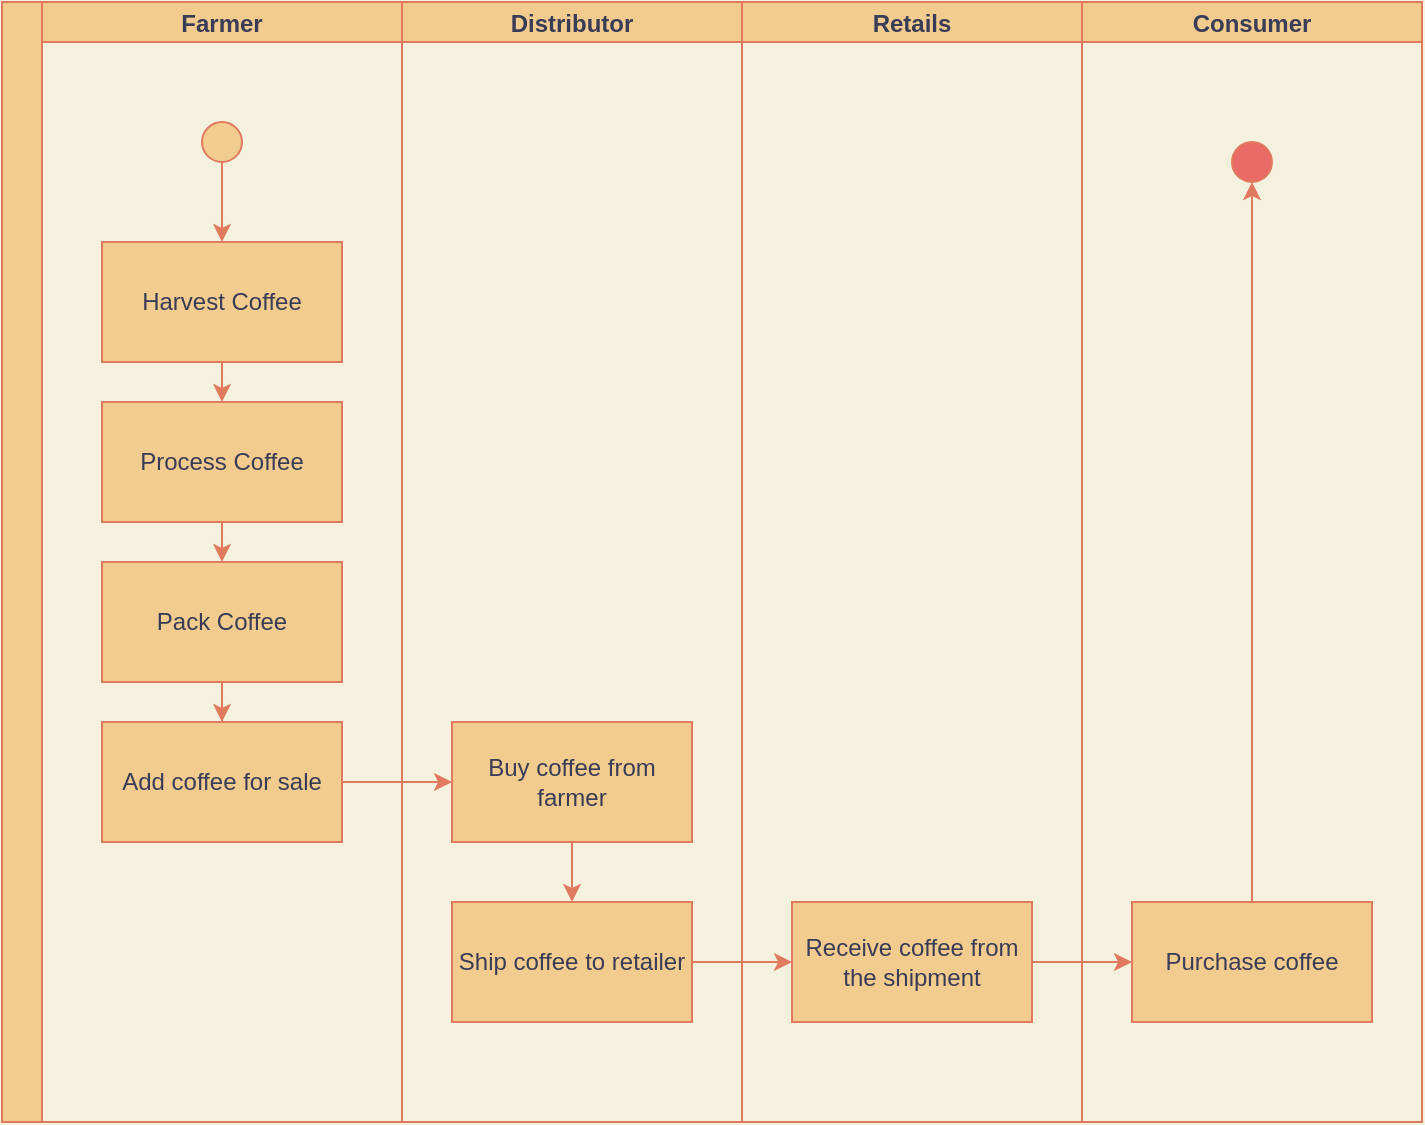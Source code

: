 <mxfile version="20.2.3" type="device"><diagram id="DVwHOe4BpXmys3PmUDYi" name="Page-1"><mxGraphModel dx="902" dy="681" grid="1" gridSize="10" guides="1" tooltips="1" connect="1" arrows="1" fold="1" page="1" pageScale="1" pageWidth="1100" pageHeight="850" background="#F4F1DE" math="0" shadow="0"><root><mxCell id="0"/><mxCell id="1" parent="0"/><mxCell id="zSX-X3SoxAQEjgLgU-ic-1" value="" style="swimlane;childLayout=stackLayout;resizeParent=1;resizeParentMax=0;startSize=20;horizontal=0;horizontalStack=1;fontColor=#393C56;strokeColor=#E07A5F;fillColor=#F2CC8F;" vertex="1" parent="1"><mxGeometry x="240" y="140" width="710" height="560" as="geometry"><mxRectangle x="170" y="130" width="50" height="40" as="alternateBounds"/></mxGeometry></mxCell><mxCell id="zSX-X3SoxAQEjgLgU-ic-2" value="Farmer" style="swimlane;startSize=20;fontColor=#393C56;strokeColor=#E07A5F;fillColor=#F2CC8F;" vertex="1" parent="zSX-X3SoxAQEjgLgU-ic-1"><mxGeometry x="20" width="180" height="560" as="geometry"/></mxCell><mxCell id="zSX-X3SoxAQEjgLgU-ic-26" style="edgeStyle=orthogonalEdgeStyle;rounded=0;orthogonalLoop=1;jettySize=auto;html=1;exitX=0.5;exitY=1;exitDx=0;exitDy=0;entryX=0.5;entryY=0;entryDx=0;entryDy=0;fontColor=#393C56;strokeColor=#E07A5F;fillColor=#F2CC8F;" edge="1" parent="zSX-X3SoxAQEjgLgU-ic-2" source="zSX-X3SoxAQEjgLgU-ic-15" target="zSX-X3SoxAQEjgLgU-ic-16"><mxGeometry relative="1" as="geometry"/></mxCell><mxCell id="zSX-X3SoxAQEjgLgU-ic-15" value="" style="ellipse;whiteSpace=wrap;html=1;aspect=fixed;fontColor=#393C56;strokeColor=#E07A5F;fillColor=#F2CC8F;" vertex="1" parent="zSX-X3SoxAQEjgLgU-ic-2"><mxGeometry x="80" y="60" width="20" height="20" as="geometry"/></mxCell><mxCell id="zSX-X3SoxAQEjgLgU-ic-27" style="edgeStyle=orthogonalEdgeStyle;rounded=0;orthogonalLoop=1;jettySize=auto;html=1;exitX=0.5;exitY=1;exitDx=0;exitDy=0;entryX=0.5;entryY=0;entryDx=0;entryDy=0;fontColor=#393C56;strokeColor=#E07A5F;fillColor=#F2CC8F;" edge="1" parent="zSX-X3SoxAQEjgLgU-ic-2" source="zSX-X3SoxAQEjgLgU-ic-16" target="zSX-X3SoxAQEjgLgU-ic-18"><mxGeometry relative="1" as="geometry"/></mxCell><mxCell id="zSX-X3SoxAQEjgLgU-ic-16" value="Harvest Coffee" style="rounded=0;whiteSpace=wrap;html=1;fontColor=#393C56;strokeColor=#E07A5F;fillColor=#F2CC8F;" vertex="1" parent="zSX-X3SoxAQEjgLgU-ic-2"><mxGeometry x="30" y="120" width="120" height="60" as="geometry"/></mxCell><mxCell id="zSX-X3SoxAQEjgLgU-ic-28" style="edgeStyle=orthogonalEdgeStyle;rounded=0;orthogonalLoop=1;jettySize=auto;html=1;exitX=0.5;exitY=1;exitDx=0;exitDy=0;entryX=0.5;entryY=0;entryDx=0;entryDy=0;fontColor=#393C56;strokeColor=#E07A5F;fillColor=#F2CC8F;" edge="1" parent="zSX-X3SoxAQEjgLgU-ic-2" source="zSX-X3SoxAQEjgLgU-ic-18" target="zSX-X3SoxAQEjgLgU-ic-19"><mxGeometry relative="1" as="geometry"/></mxCell><mxCell id="zSX-X3SoxAQEjgLgU-ic-18" value="Process Coffee" style="rounded=0;whiteSpace=wrap;html=1;fontColor=#393C56;strokeColor=#E07A5F;fillColor=#F2CC8F;" vertex="1" parent="zSX-X3SoxAQEjgLgU-ic-2"><mxGeometry x="30" y="200" width="120" height="60" as="geometry"/></mxCell><mxCell id="zSX-X3SoxAQEjgLgU-ic-29" style="edgeStyle=orthogonalEdgeStyle;rounded=0;orthogonalLoop=1;jettySize=auto;html=1;entryX=0.5;entryY=0;entryDx=0;entryDy=0;fontColor=#393C56;strokeColor=#E07A5F;fillColor=#F2CC8F;" edge="1" parent="zSX-X3SoxAQEjgLgU-ic-2" source="zSX-X3SoxAQEjgLgU-ic-19" target="zSX-X3SoxAQEjgLgU-ic-20"><mxGeometry relative="1" as="geometry"/></mxCell><mxCell id="zSX-X3SoxAQEjgLgU-ic-19" value="Pack Coffee" style="rounded=0;whiteSpace=wrap;html=1;fontColor=#393C56;strokeColor=#E07A5F;fillColor=#F2CC8F;" vertex="1" parent="zSX-X3SoxAQEjgLgU-ic-2"><mxGeometry x="30" y="280" width="120" height="60" as="geometry"/></mxCell><mxCell id="zSX-X3SoxAQEjgLgU-ic-20" value="Add coffee for sale" style="rounded=0;whiteSpace=wrap;html=1;fontColor=#393C56;strokeColor=#E07A5F;fillColor=#F2CC8F;" vertex="1" parent="zSX-X3SoxAQEjgLgU-ic-2"><mxGeometry x="30" y="360" width="120" height="60" as="geometry"/></mxCell><mxCell id="zSX-X3SoxAQEjgLgU-ic-3" value="Distributor" style="swimlane;startSize=20;fontColor=#393C56;strokeColor=#E07A5F;fillColor=#F2CC8F;" vertex="1" parent="zSX-X3SoxAQEjgLgU-ic-1"><mxGeometry x="200" width="170" height="560" as="geometry"/></mxCell><mxCell id="zSX-X3SoxAQEjgLgU-ic-31" value="" style="edgeStyle=orthogonalEdgeStyle;rounded=0;orthogonalLoop=1;jettySize=auto;html=1;fontColor=#393C56;strokeColor=#E07A5F;fillColor=#F2CC8F;" edge="1" parent="zSX-X3SoxAQEjgLgU-ic-3" source="zSX-X3SoxAQEjgLgU-ic-21" target="zSX-X3SoxAQEjgLgU-ic-23"><mxGeometry relative="1" as="geometry"/></mxCell><mxCell id="zSX-X3SoxAQEjgLgU-ic-21" value="Buy coffee from farmer" style="rounded=0;whiteSpace=wrap;html=1;fontColor=#393C56;strokeColor=#E07A5F;fillColor=#F2CC8F;" vertex="1" parent="zSX-X3SoxAQEjgLgU-ic-3"><mxGeometry x="25" y="360" width="120" height="60" as="geometry"/></mxCell><mxCell id="zSX-X3SoxAQEjgLgU-ic-23" value="Ship coffee to retailer" style="rounded=0;whiteSpace=wrap;html=1;fontColor=#393C56;strokeColor=#E07A5F;fillColor=#F2CC8F;" vertex="1" parent="zSX-X3SoxAQEjgLgU-ic-3"><mxGeometry x="25" y="450" width="120" height="60" as="geometry"/></mxCell><mxCell id="zSX-X3SoxAQEjgLgU-ic-14" value="Retails" style="swimlane;startSize=20;fontColor=#393C56;strokeColor=#E07A5F;fillColor=#F2CC8F;" vertex="1" parent="zSX-X3SoxAQEjgLgU-ic-1"><mxGeometry x="370" width="170" height="560" as="geometry"><mxRectangle x="260" width="40" height="480" as="alternateBounds"/></mxGeometry></mxCell><mxCell id="zSX-X3SoxAQEjgLgU-ic-24" value="Receive coffee from the shipment" style="rounded=0;whiteSpace=wrap;html=1;fontColor=#393C56;strokeColor=#E07A5F;fillColor=#F2CC8F;" vertex="1" parent="zSX-X3SoxAQEjgLgU-ic-14"><mxGeometry x="25" y="450" width="120" height="60" as="geometry"/></mxCell><mxCell id="zSX-X3SoxAQEjgLgU-ic-17" value="Consumer" style="swimlane;startSize=20;fontColor=#393C56;strokeColor=#E07A5F;fillColor=#F2CC8F;" vertex="1" parent="zSX-X3SoxAQEjgLgU-ic-1"><mxGeometry x="540" width="170" height="560" as="geometry"><mxRectangle x="260" width="40" height="480" as="alternateBounds"/></mxGeometry></mxCell><mxCell id="zSX-X3SoxAQEjgLgU-ic-25" value="Purchase coffee" style="rounded=0;whiteSpace=wrap;html=1;fontColor=#393C56;strokeColor=#E07A5F;fillColor=#F2CC8F;" vertex="1" parent="zSX-X3SoxAQEjgLgU-ic-17"><mxGeometry x="25" y="450" width="120" height="60" as="geometry"/></mxCell><mxCell id="zSX-X3SoxAQEjgLgU-ic-34" value="" style="ellipse;whiteSpace=wrap;html=1;aspect=fixed;fontColor=#393C56;strokeColor=#E07A5F;fillColor=#EA6B66;" vertex="1" parent="zSX-X3SoxAQEjgLgU-ic-17"><mxGeometry x="75" y="70" width="20" height="20" as="geometry"/></mxCell><mxCell id="zSX-X3SoxAQEjgLgU-ic-30" value="" style="edgeStyle=orthogonalEdgeStyle;rounded=0;orthogonalLoop=1;jettySize=auto;html=1;fontColor=#393C56;strokeColor=#E07A5F;fillColor=#F2CC8F;" edge="1" parent="zSX-X3SoxAQEjgLgU-ic-1" source="zSX-X3SoxAQEjgLgU-ic-20" target="zSX-X3SoxAQEjgLgU-ic-21"><mxGeometry relative="1" as="geometry"/></mxCell><mxCell id="zSX-X3SoxAQEjgLgU-ic-32" value="" style="edgeStyle=orthogonalEdgeStyle;rounded=0;orthogonalLoop=1;jettySize=auto;html=1;fontColor=#393C56;strokeColor=#E07A5F;fillColor=#F2CC8F;" edge="1" parent="zSX-X3SoxAQEjgLgU-ic-1" source="zSX-X3SoxAQEjgLgU-ic-23" target="zSX-X3SoxAQEjgLgU-ic-24"><mxGeometry relative="1" as="geometry"/></mxCell><mxCell id="zSX-X3SoxAQEjgLgU-ic-33" value="" style="edgeStyle=orthogonalEdgeStyle;rounded=0;orthogonalLoop=1;jettySize=auto;html=1;fontColor=#393C56;strokeColor=#E07A5F;fillColor=#F2CC8F;" edge="1" parent="zSX-X3SoxAQEjgLgU-ic-1" source="zSX-X3SoxAQEjgLgU-ic-24" target="zSX-X3SoxAQEjgLgU-ic-25"><mxGeometry relative="1" as="geometry"/></mxCell><mxCell id="zSX-X3SoxAQEjgLgU-ic-35" style="edgeStyle=orthogonalEdgeStyle;rounded=0;orthogonalLoop=1;jettySize=auto;html=1;fontColor=#393C56;strokeColor=#E07A5F;fillColor=#F2CC8F;" edge="1" parent="1" source="zSX-X3SoxAQEjgLgU-ic-25"><mxGeometry relative="1" as="geometry"><mxPoint x="865" y="230" as="targetPoint"/></mxGeometry></mxCell></root></mxGraphModel></diagram></mxfile>